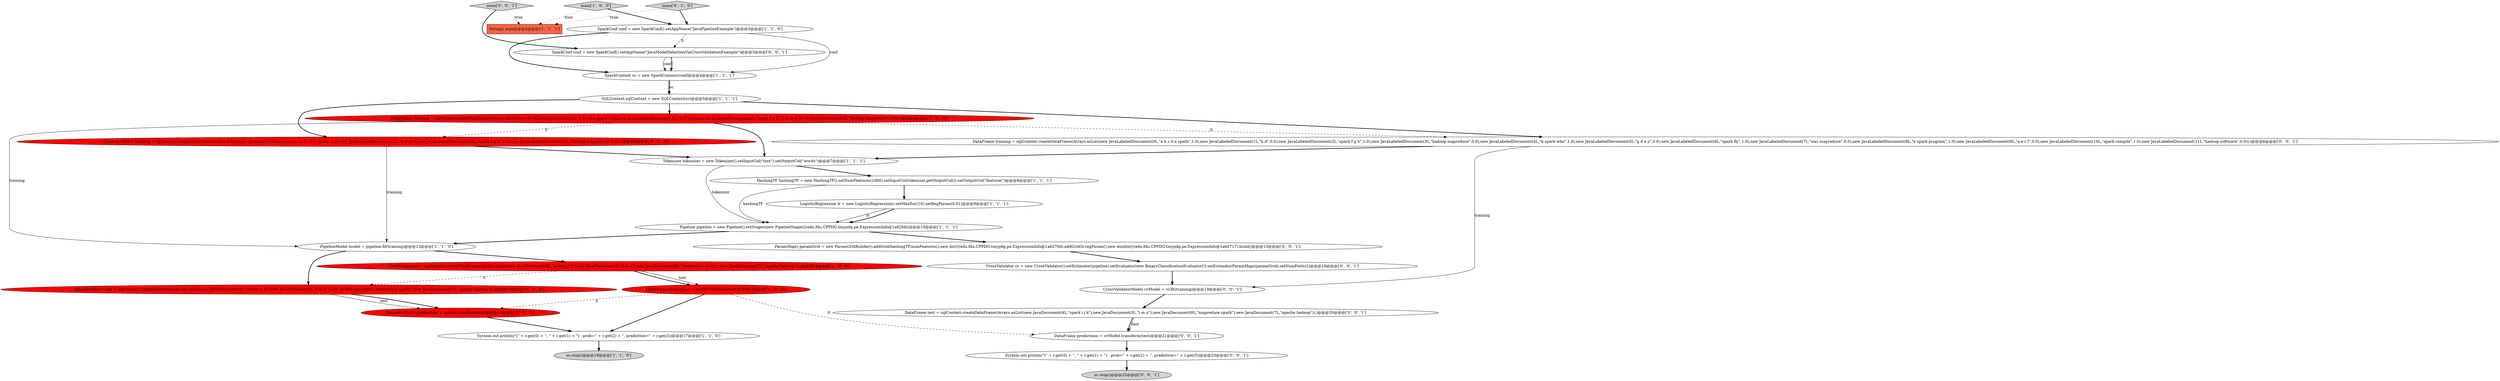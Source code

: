 digraph {
21 [style = filled, label = "DataFrame predictions = cvModel.transform(test)@@@21@@@['0', '0', '1']", fillcolor = white, shape = ellipse image = "AAA0AAABBB3BBB"];
26 [style = filled, label = "System.out.println(\"(\" + r.get(0) + \", \" + r.get(1) + \") - prob=\" + r.get(2) + \", prediction=\" + r.get(3))@@@23@@@['0', '0', '1']", fillcolor = white, shape = ellipse image = "AAA0AAABBB3BBB"];
7 [style = filled, label = "SparkContext sc = new SparkContext(conf)@@@4@@@['1', '1', '1']", fillcolor = white, shape = ellipse image = "AAA0AAABBB1BBB"];
11 [style = filled, label = "PipelineModel model = pipeline.fit(training)@@@13@@@['1', '1', '0']", fillcolor = white, shape = ellipse image = "AAA0AAABBB1BBB"];
18 [style = filled, label = "main['0', '1', '0']", fillcolor = lightgray, shape = diamond image = "AAA0AAABBB2BBB"];
24 [style = filled, label = "SparkConf conf = new SparkConf().setAppName(\"JavaModelSelectionViaCrossValidationExample\")@@@3@@@['0', '0', '1']", fillcolor = white, shape = ellipse image = "AAA0AAABBB3BBB"];
25 [style = filled, label = "sc.stop()@@@25@@@['0', '0', '1']", fillcolor = lightgray, shape = ellipse image = "AAA0AAABBB3BBB"];
27 [style = filled, label = "CrossValidatorModel cvModel = cv.fit(training)@@@19@@@['0', '0', '1']", fillcolor = white, shape = ellipse image = "AAA0AAABBB3BBB"];
17 [style = filled, label = "Dataset<Row> test = sqlContext.createDataFrame(Arrays.asList(new JavaDocument(4L,\"spark i j k\"),new JavaDocument(5L,\"l m n\"),new JavaDocument(6L,\"mapreduce spark\"),new JavaDocument(7L,\"apache hadoop\")),)@@@14@@@['0', '1', '0']", fillcolor = red, shape = ellipse image = "AAA1AAABBB2BBB"];
8 [style = filled, label = "DataFrame predictions = model.transform(test)@@@15@@@['1', '0', '0']", fillcolor = red, shape = ellipse image = "AAA1AAABBB1BBB"];
1 [style = filled, label = "HashingTF hashingTF = new HashingTF().setNumFeatures(1000).setInputCol(tokenizer.getOutputCol()).setOutputCol(\"features\")@@@8@@@['1', '1', '1']", fillcolor = white, shape = ellipse image = "AAA0AAABBB1BBB"];
6 [style = filled, label = "LogisticRegression lr = new LogisticRegression().setMaxIter(10).setRegParam(0.01)@@@9@@@['1', '1', '1']", fillcolor = white, shape = ellipse image = "AAA0AAABBB1BBB"];
15 [style = filled, label = "Dataset<Row> predictions = model.transform(test)@@@15@@@['0', '1', '0']", fillcolor = red, shape = ellipse image = "AAA1AAABBB2BBB"];
13 [style = filled, label = "SQLContext sqlContext = new SQLContext(sc)@@@5@@@['1', '1', '1']", fillcolor = white, shape = ellipse image = "AAA0AAABBB1BBB"];
28 [style = filled, label = "DataFrame test = sqlContext.createDataFrame(Arrays.asList(new JavaDocument(4L,\"spark i j k\"),new JavaDocument(5L,\"l m n\"),new JavaDocument(6L,\"mapreduce spark\"),new JavaDocument(7L,\"apache hadoop\")),)@@@20@@@['0', '0', '1']", fillcolor = white, shape = ellipse image = "AAA0AAABBB3BBB"];
0 [style = filled, label = "String(( args@@@2@@@['1', '1', '1']", fillcolor = tomato, shape = box image = "AAA0AAABBB1BBB"];
10 [style = filled, label = "DataFrame training = sqlContext.createDataFrame(Arrays.asList(new JavaLabeledDocument(0L,\"a b c d e spark\",1.0),new JavaLabeledDocument(1L,\"b d\",0.0),new JavaLabeledDocument(2L,\"spark f g h\",1.0),new JavaLabeledDocument(3L,\"hadoop mapreduce\",0.0)),)@@@6@@@['1', '0', '0']", fillcolor = red, shape = ellipse image = "AAA1AAABBB1BBB"];
16 [style = filled, label = "Dataset<Row> training = sqlContext.createDataFrame(Arrays.asList(new JavaLabeledDocument(0L,\"a b c d e spark\",1.0),new JavaLabeledDocument(1L,\"b d\",0.0),new JavaLabeledDocument(2L,\"spark f g h\",1.0),new JavaLabeledDocument(3L,\"hadoop mapreduce\",0.0)),)@@@6@@@['0', '1', '0']", fillcolor = red, shape = ellipse image = "AAA1AAABBB2BBB"];
22 [style = filled, label = "CrossValidator cv = new CrossValidator().setEstimator(pipeline).setEvaluator(new BinaryClassificationEvaluator()).setEstimatorParamMaps(paramGrid).setNumFolds(2)@@@18@@@['0', '0', '1']", fillcolor = white, shape = ellipse image = "AAA0AAABBB3BBB"];
23 [style = filled, label = "main['0', '0', '1']", fillcolor = lightgray, shape = diamond image = "AAA0AAABBB3BBB"];
2 [style = filled, label = "sc.stop()@@@19@@@['1', '1', '0']", fillcolor = lightgray, shape = ellipse image = "AAA0AAABBB1BBB"];
3 [style = filled, label = "main['1', '0', '0']", fillcolor = lightgray, shape = diamond image = "AAA0AAABBB1BBB"];
20 [style = filled, label = "DataFrame training = sqlContext.createDataFrame(Arrays.asList(new JavaLabeledDocument(0L,\"a b c d e spark\",1.0),new JavaLabeledDocument(1L,\"b d\",0.0),new JavaLabeledDocument(2L,\"spark f g h\",1.0),new JavaLabeledDocument(3L,\"hadoop mapreduce\",0.0),new JavaLabeledDocument(4L,\"b spark who\",1.0),new JavaLabeledDocument(5L,\"g d a y\",0.0),new JavaLabeledDocument(6L,\"spark fly\",1.0),new JavaLabeledDocument(7L,\"was mapreduce\",0.0),new JavaLabeledDocument(8L,\"e spark program\",1.0),new JavaLabeledDocument(9L,\"a e c l\",0.0),new JavaLabeledDocument(10L,\"spark compile\",1.0),new JavaLabeledDocument(11L,\"hadoop software\",0.0)),)@@@6@@@['0', '0', '1']", fillcolor = white, shape = ellipse image = "AAA0AAABBB3BBB"];
9 [style = filled, label = "System.out.println(\"(\" + r.get(0) + \", \" + r.get(1) + \") - prob=\" + r.get(2) + \", prediction=\" + r.get(3))@@@17@@@['1', '1', '0']", fillcolor = white, shape = ellipse image = "AAA0AAABBB1BBB"];
14 [style = filled, label = "Pipeline pipeline = new Pipeline().setStages(new PipelineStage((((edu.fdu.CPPDG.tinypdg.pe.ExpressionInfo@1a626fa)@@@10@@@['1', '1', '1']", fillcolor = white, shape = ellipse image = "AAA0AAABBB1BBB"];
19 [style = filled, label = "ParamMap(( paramGrid = new ParamGridBuilder().addGrid(hashingTF.numFeatures(),new int((((edu.fdu.CPPDG.tinypdg.pe.ExpressionInfo@1a6270d).addGrid(lr.regParam(),new double((((edu.fdu.CPPDG.tinypdg.pe.ExpressionInfo@1a62717).build()@@@13@@@['0', '0', '1']", fillcolor = white, shape = ellipse image = "AAA0AAABBB3BBB"];
4 [style = filled, label = "Tokenizer tokenizer = new Tokenizer().setInputCol(\"text\").setOutputCol(\"words\")@@@7@@@['1', '1', '1']", fillcolor = white, shape = ellipse image = "AAA0AAABBB1BBB"];
12 [style = filled, label = "SparkConf conf = new SparkConf().setAppName(\"JavaPipelineExample\")@@@3@@@['1', '1', '0']", fillcolor = white, shape = ellipse image = "AAA0AAABBB1BBB"];
5 [style = filled, label = "DataFrame test = sqlContext.createDataFrame(Arrays.asList(new JavaDocument(4L,\"spark i j k\"),new JavaDocument(5L,\"l m n\"),new JavaDocument(6L,\"mapreduce spark\"),new JavaDocument(7L,\"apache hadoop\")),)@@@14@@@['1', '0', '0']", fillcolor = red, shape = ellipse image = "AAA1AAABBB1BBB"];
7->13 [style = bold, label=""];
13->10 [style = bold, label=""];
5->8 [style = bold, label=""];
24->7 [style = solid, label="conf"];
9->2 [style = bold, label=""];
20->27 [style = solid, label="training"];
6->14 [style = solid, label="lr"];
27->28 [style = bold, label=""];
26->25 [style = bold, label=""];
8->15 [style = dashed, label="0"];
5->8 [style = solid, label="test"];
17->15 [style = solid, label="test"];
18->12 [style = bold, label=""];
7->13 [style = solid, label="sc"];
14->19 [style = bold, label=""];
16->11 [style = solid, label="training"];
3->12 [style = bold, label=""];
8->21 [style = dashed, label="0"];
13->16 [style = bold, label=""];
12->7 [style = bold, label=""];
20->4 [style = bold, label=""];
6->14 [style = bold, label=""];
11->5 [style = bold, label=""];
21->26 [style = bold, label=""];
23->24 [style = bold, label=""];
28->21 [style = bold, label=""];
1->6 [style = bold, label=""];
5->17 [style = dashed, label="0"];
22->27 [style = bold, label=""];
28->21 [style = solid, label="test"];
12->7 [style = solid, label="conf"];
15->9 [style = bold, label=""];
12->24 [style = dashed, label="0"];
1->14 [style = solid, label="hashingTF"];
8->9 [style = bold, label=""];
17->15 [style = bold, label=""];
10->4 [style = bold, label=""];
3->0 [style = dotted, label="true"];
18->0 [style = dotted, label="true"];
11->17 [style = bold, label=""];
10->20 [style = dashed, label="0"];
4->1 [style = bold, label=""];
10->16 [style = dashed, label="0"];
10->11 [style = solid, label="training"];
16->4 [style = bold, label=""];
4->14 [style = solid, label="tokenizer"];
24->7 [style = bold, label=""];
14->11 [style = bold, label=""];
19->22 [style = bold, label=""];
23->0 [style = dotted, label="true"];
13->20 [style = bold, label=""];
}
